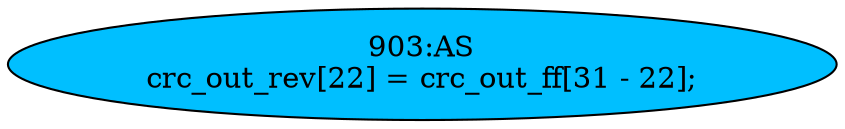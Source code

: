 strict digraph "" {
	node [label="\N"];
	"903:AS"	 [ast="<pyverilog.vparser.ast.Assign object at 0x7f01261e9110>",
		def_var="['crc_out_rev']",
		fillcolor=deepskyblue,
		label="903:AS
crc_out_rev[22] = crc_out_ff[31 - 22];",
		statements="[]",
		style=filled,
		typ=Assign,
		use_var="['crc_out_ff']"];
}
